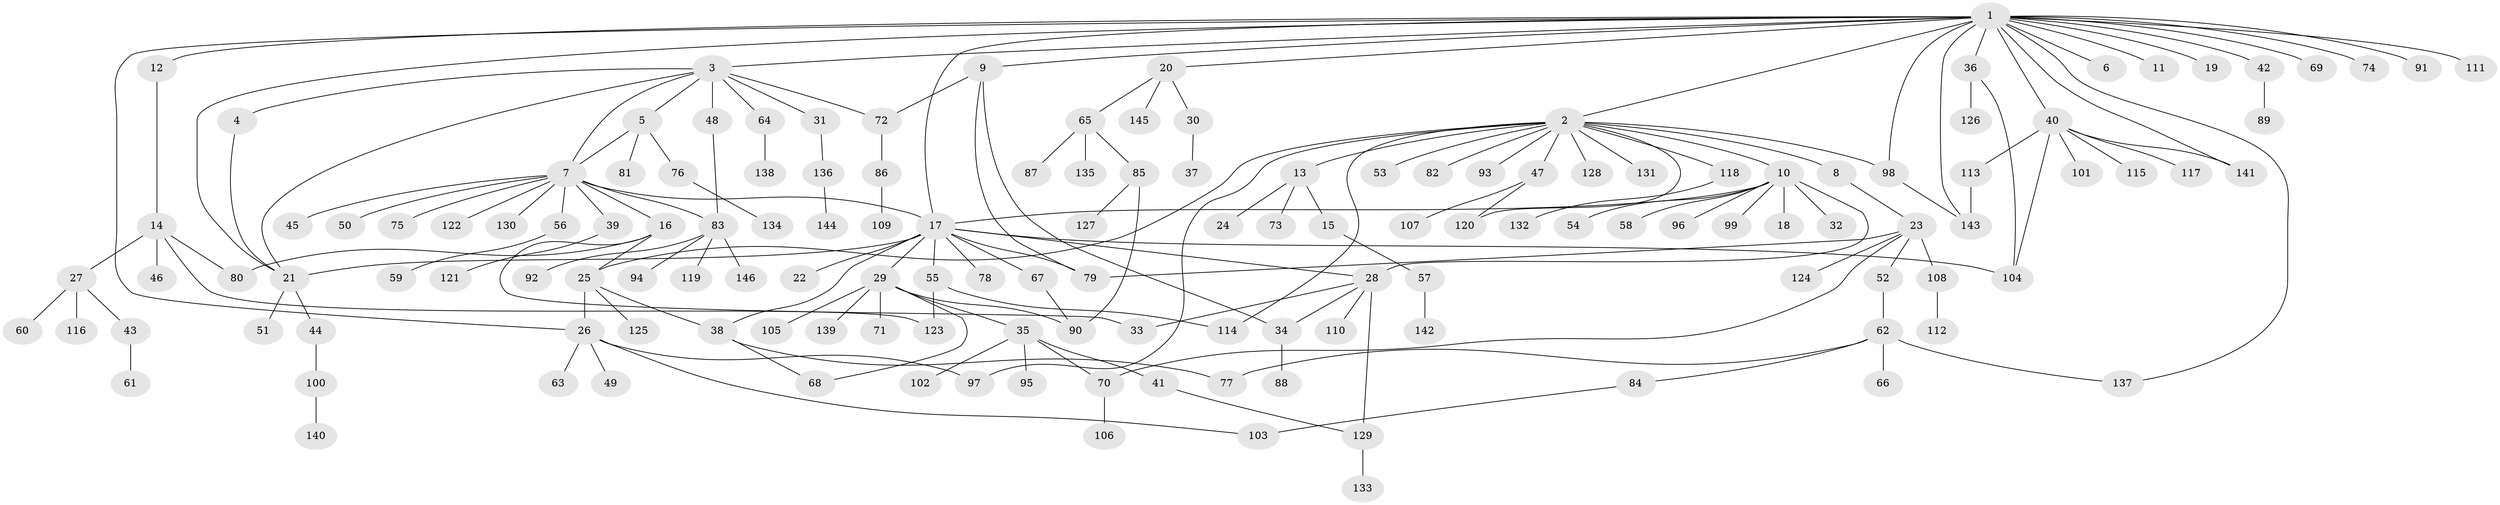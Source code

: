 // Generated by graph-tools (version 1.1) at 2025/14/03/09/25 04:14:20]
// undirected, 146 vertices, 180 edges
graph export_dot {
graph [start="1"]
  node [color=gray90,style=filled];
  1;
  2;
  3;
  4;
  5;
  6;
  7;
  8;
  9;
  10;
  11;
  12;
  13;
  14;
  15;
  16;
  17;
  18;
  19;
  20;
  21;
  22;
  23;
  24;
  25;
  26;
  27;
  28;
  29;
  30;
  31;
  32;
  33;
  34;
  35;
  36;
  37;
  38;
  39;
  40;
  41;
  42;
  43;
  44;
  45;
  46;
  47;
  48;
  49;
  50;
  51;
  52;
  53;
  54;
  55;
  56;
  57;
  58;
  59;
  60;
  61;
  62;
  63;
  64;
  65;
  66;
  67;
  68;
  69;
  70;
  71;
  72;
  73;
  74;
  75;
  76;
  77;
  78;
  79;
  80;
  81;
  82;
  83;
  84;
  85;
  86;
  87;
  88;
  89;
  90;
  91;
  92;
  93;
  94;
  95;
  96;
  97;
  98;
  99;
  100;
  101;
  102;
  103;
  104;
  105;
  106;
  107;
  108;
  109;
  110;
  111;
  112;
  113;
  114;
  115;
  116;
  117;
  118;
  119;
  120;
  121;
  122;
  123;
  124;
  125;
  126;
  127;
  128;
  129;
  130;
  131;
  132;
  133;
  134;
  135;
  136;
  137;
  138;
  139;
  140;
  141;
  142;
  143;
  144;
  145;
  146;
  1 -- 2;
  1 -- 3;
  1 -- 6;
  1 -- 9;
  1 -- 11;
  1 -- 12;
  1 -- 17;
  1 -- 19;
  1 -- 20;
  1 -- 21;
  1 -- 26;
  1 -- 36;
  1 -- 40;
  1 -- 42;
  1 -- 69;
  1 -- 74;
  1 -- 91;
  1 -- 98;
  1 -- 111;
  1 -- 137;
  1 -- 141;
  1 -- 143;
  2 -- 8;
  2 -- 10;
  2 -- 13;
  2 -- 25;
  2 -- 47;
  2 -- 53;
  2 -- 82;
  2 -- 93;
  2 -- 97;
  2 -- 98;
  2 -- 114;
  2 -- 118;
  2 -- 120;
  2 -- 128;
  2 -- 131;
  3 -- 4;
  3 -- 5;
  3 -- 7;
  3 -- 21;
  3 -- 31;
  3 -- 48;
  3 -- 64;
  3 -- 72;
  4 -- 21;
  5 -- 7;
  5 -- 76;
  5 -- 81;
  7 -- 16;
  7 -- 17;
  7 -- 39;
  7 -- 45;
  7 -- 50;
  7 -- 56;
  7 -- 75;
  7 -- 83;
  7 -- 122;
  7 -- 130;
  8 -- 23;
  9 -- 34;
  9 -- 72;
  9 -- 79;
  10 -- 17;
  10 -- 18;
  10 -- 28;
  10 -- 32;
  10 -- 54;
  10 -- 58;
  10 -- 96;
  10 -- 99;
  12 -- 14;
  13 -- 15;
  13 -- 24;
  13 -- 73;
  14 -- 27;
  14 -- 46;
  14 -- 80;
  14 -- 123;
  15 -- 57;
  16 -- 25;
  16 -- 33;
  16 -- 80;
  17 -- 21;
  17 -- 22;
  17 -- 28;
  17 -- 29;
  17 -- 38;
  17 -- 55;
  17 -- 67;
  17 -- 78;
  17 -- 79;
  17 -- 104;
  20 -- 30;
  20 -- 65;
  20 -- 145;
  21 -- 44;
  21 -- 51;
  23 -- 52;
  23 -- 70;
  23 -- 79;
  23 -- 108;
  23 -- 124;
  25 -- 26;
  25 -- 38;
  25 -- 125;
  26 -- 49;
  26 -- 63;
  26 -- 97;
  26 -- 103;
  27 -- 43;
  27 -- 60;
  27 -- 116;
  28 -- 33;
  28 -- 34;
  28 -- 110;
  28 -- 129;
  29 -- 35;
  29 -- 68;
  29 -- 71;
  29 -- 90;
  29 -- 105;
  29 -- 139;
  30 -- 37;
  31 -- 136;
  34 -- 88;
  35 -- 41;
  35 -- 70;
  35 -- 95;
  35 -- 102;
  36 -- 104;
  36 -- 126;
  38 -- 68;
  38 -- 77;
  39 -- 121;
  40 -- 101;
  40 -- 104;
  40 -- 113;
  40 -- 115;
  40 -- 117;
  40 -- 141;
  41 -- 129;
  42 -- 89;
  43 -- 61;
  44 -- 100;
  47 -- 107;
  47 -- 120;
  48 -- 83;
  52 -- 62;
  55 -- 114;
  55 -- 123;
  56 -- 59;
  57 -- 142;
  62 -- 66;
  62 -- 77;
  62 -- 84;
  62 -- 137;
  64 -- 138;
  65 -- 85;
  65 -- 87;
  65 -- 135;
  67 -- 90;
  70 -- 106;
  72 -- 86;
  76 -- 134;
  83 -- 92;
  83 -- 94;
  83 -- 119;
  83 -- 146;
  84 -- 103;
  85 -- 90;
  85 -- 127;
  86 -- 109;
  98 -- 143;
  100 -- 140;
  108 -- 112;
  113 -- 143;
  118 -- 132;
  129 -- 133;
  136 -- 144;
}
